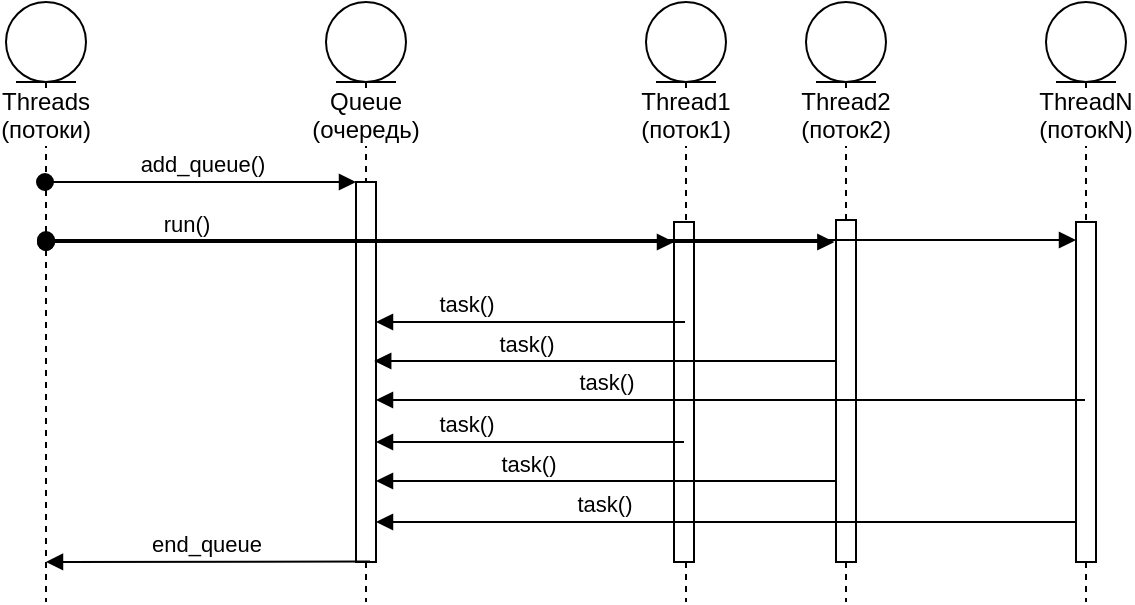 <mxfile version="12.9.13" type="device"><diagram id="FMSEdvW-6Wbf1KgBE4Sh" name="Page-1"><mxGraphModel dx="749" dy="432" grid="1" gridSize="10" guides="1" tooltips="1" connect="1" arrows="1" fold="1" page="1" pageScale="1" pageWidth="827" pageHeight="1169" math="0" shadow="0"><root><mxCell id="0"/><mxCell id="1" parent="0"/><mxCell id="MQBoHKXTm_FC9ijo6R6V-1" value="Threads (потоки)" style="shape=umlLifeline;participant=umlEntity;perimeter=lifelinePerimeter;whiteSpace=wrap;html=1;container=1;collapsible=0;recursiveResize=0;verticalAlign=top;spacingTop=36;labelBackgroundColor=#ffffff;outlineConnect=0;" vertex="1" parent="1"><mxGeometry x="80" y="40" width="40" height="300" as="geometry"/></mxCell><mxCell id="MQBoHKXTm_FC9ijo6R6V-2" value="Queue (очередь)" style="shape=umlLifeline;participant=umlEntity;perimeter=lifelinePerimeter;whiteSpace=wrap;html=1;container=1;collapsible=0;recursiveResize=0;verticalAlign=top;spacingTop=36;labelBackgroundColor=#ffffff;outlineConnect=0;" vertex="1" parent="1"><mxGeometry x="240" y="40" width="40" height="300" as="geometry"/></mxCell><mxCell id="MQBoHKXTm_FC9ijo6R6V-6" value="" style="html=1;points=[];perimeter=orthogonalPerimeter;" vertex="1" parent="MQBoHKXTm_FC9ijo6R6V-2"><mxGeometry x="15" y="90" width="10" height="190" as="geometry"/></mxCell><mxCell id="MQBoHKXTm_FC9ijo6R6V-3" value="Thread1&lt;br&gt;(поток1)" style="shape=umlLifeline;participant=umlEntity;perimeter=lifelinePerimeter;whiteSpace=wrap;html=1;container=1;collapsible=0;recursiveResize=0;verticalAlign=top;spacingTop=36;labelBackgroundColor=#ffffff;outlineConnect=0;" vertex="1" parent="1"><mxGeometry x="400" y="40" width="40" height="300" as="geometry"/></mxCell><mxCell id="MQBoHKXTm_FC9ijo6R6V-8" value="" style="html=1;points=[];perimeter=orthogonalPerimeter;" vertex="1" parent="MQBoHKXTm_FC9ijo6R6V-3"><mxGeometry x="14" y="110" width="10" height="170" as="geometry"/></mxCell><mxCell id="MQBoHKXTm_FC9ijo6R6V-4" value="Thread2&lt;br&gt;(поток2)" style="shape=umlLifeline;participant=umlEntity;perimeter=lifelinePerimeter;whiteSpace=wrap;html=1;container=1;collapsible=0;recursiveResize=0;verticalAlign=top;spacingTop=36;labelBackgroundColor=#ffffff;outlineConnect=0;" vertex="1" parent="1"><mxGeometry x="480" y="40" width="40" height="300" as="geometry"/></mxCell><mxCell id="MQBoHKXTm_FC9ijo6R6V-12" value="" style="html=1;points=[];perimeter=orthogonalPerimeter;" vertex="1" parent="MQBoHKXTm_FC9ijo6R6V-4"><mxGeometry x="15" y="109" width="10" height="171" as="geometry"/></mxCell><mxCell id="MQBoHKXTm_FC9ijo6R6V-5" value="ThreadN&lt;br&gt;(потокN)" style="shape=umlLifeline;participant=umlEntity;perimeter=lifelinePerimeter;whiteSpace=wrap;html=1;container=1;collapsible=0;recursiveResize=0;verticalAlign=top;spacingTop=36;labelBackgroundColor=#ffffff;outlineConnect=0;" vertex="1" parent="1"><mxGeometry x="600" y="40" width="40" height="300" as="geometry"/></mxCell><mxCell id="MQBoHKXTm_FC9ijo6R6V-13" value="" style="html=1;points=[];perimeter=orthogonalPerimeter;" vertex="1" parent="MQBoHKXTm_FC9ijo6R6V-5"><mxGeometry x="15" y="110" width="10" height="170" as="geometry"/></mxCell><mxCell id="MQBoHKXTm_FC9ijo6R6V-7" value="add_queue()" style="html=1;verticalAlign=bottom;startArrow=oval;endArrow=block;startSize=8;" edge="1" target="MQBoHKXTm_FC9ijo6R6V-6" parent="1"><mxGeometry relative="1" as="geometry"><mxPoint x="99.5" y="130" as="sourcePoint"/><Array as="points"><mxPoint x="230" y="130"/></Array></mxGeometry></mxCell><mxCell id="MQBoHKXTm_FC9ijo6R6V-9" value="run()" style="html=1;verticalAlign=bottom;startArrow=oval;endArrow=block;startSize=8;" edge="1" target="MQBoHKXTm_FC9ijo6R6V-8" parent="1" source="MQBoHKXTm_FC9ijo6R6V-1"><mxGeometry x="-0.553" relative="1" as="geometry"><mxPoint x="240" y="410" as="sourcePoint"/><Array as="points"><mxPoint x="280" y="160"/><mxPoint x="400" y="160"/></Array><mxPoint as="offset"/></mxGeometry></mxCell><mxCell id="MQBoHKXTm_FC9ijo6R6V-14" value="" style="html=1;verticalAlign=bottom;startArrow=oval;endArrow=block;startSize=8;" edge="1" parent="1" source="MQBoHKXTm_FC9ijo6R6V-1"><mxGeometry x="-0.553" relative="1" as="geometry"><mxPoint x="100" y="160" as="sourcePoint"/><mxPoint x="494.19" y="160" as="targetPoint"/><Array as="points"><mxPoint x="360.19" y="160"/><mxPoint x="480.19" y="160"/></Array><mxPoint as="offset"/></mxGeometry></mxCell><mxCell id="MQBoHKXTm_FC9ijo6R6V-16" value="" style="html=1;verticalAlign=bottom;startArrow=oval;endArrow=block;startSize=8;" edge="1" parent="1" source="MQBoHKXTm_FC9ijo6R6V-1"><mxGeometry x="-0.553" relative="1" as="geometry"><mxPoint x="110" y="159" as="sourcePoint"/><mxPoint x="615" y="159" as="targetPoint"/><Array as="points"><mxPoint x="370" y="159"/></Array><mxPoint as="offset"/></mxGeometry></mxCell><mxCell id="MQBoHKXTm_FC9ijo6R6V-18" value="task()" style="html=1;verticalAlign=bottom;endArrow=block;" edge="1" parent="1" source="MQBoHKXTm_FC9ijo6R6V-3" target="MQBoHKXTm_FC9ijo6R6V-6"><mxGeometry x="0.417" width="80" relative="1" as="geometry"><mxPoint x="300" y="250" as="sourcePoint"/><mxPoint x="380" y="250" as="targetPoint"/><Array as="points"><mxPoint x="350" y="200"/></Array><mxPoint as="offset"/></mxGeometry></mxCell><mxCell id="MQBoHKXTm_FC9ijo6R6V-19" value="task()" style="html=1;verticalAlign=bottom;endArrow=block;entryX=0.91;entryY=0.45;entryDx=0;entryDy=0;entryPerimeter=0;" edge="1" parent="1"><mxGeometry x="0.343" width="80" relative="1" as="geometry"><mxPoint x="495" y="219.5" as="sourcePoint"/><mxPoint x="264.1" y="219.5" as="targetPoint"/><Array as="points"/><mxPoint as="offset"/></mxGeometry></mxCell><mxCell id="MQBoHKXTm_FC9ijo6R6V-20" value="task()" style="html=1;verticalAlign=bottom;endArrow=block;" edge="1" parent="1"><mxGeometry x="0.351" width="80" relative="1" as="geometry"><mxPoint x="619.5" y="239" as="sourcePoint"/><mxPoint x="265" y="239" as="targetPoint"/><Array as="points"/><mxPoint as="offset"/></mxGeometry></mxCell><mxCell id="MQBoHKXTm_FC9ijo6R6V-21" value="task()" style="html=1;verticalAlign=bottom;endArrow=block;" edge="1" parent="1" target="MQBoHKXTm_FC9ijo6R6V-6"><mxGeometry x="0.417" width="80" relative="1" as="geometry"><mxPoint x="419" y="260" as="sourcePoint"/><mxPoint x="270" y="270" as="targetPoint"/><Array as="points"/><mxPoint as="offset"/></mxGeometry></mxCell><mxCell id="MQBoHKXTm_FC9ijo6R6V-22" value="task()" style="html=1;verticalAlign=bottom;endArrow=block;" edge="1" parent="1"><mxGeometry x="0.343" width="80" relative="1" as="geometry"><mxPoint x="495" y="279.5" as="sourcePoint"/><mxPoint x="265" y="279.5" as="targetPoint"/><Array as="points"/><mxPoint as="offset"/></mxGeometry></mxCell><mxCell id="MQBoHKXTm_FC9ijo6R6V-23" value="task()" style="html=1;verticalAlign=bottom;endArrow=block;" edge="1" parent="1"><mxGeometry x="0.351" width="80" relative="1" as="geometry"><mxPoint x="615" y="300" as="sourcePoint"/><mxPoint x="265" y="300" as="targetPoint"/><Array as="points"/><mxPoint as="offset"/></mxGeometry></mxCell><mxCell id="MQBoHKXTm_FC9ijo6R6V-24" value="end_queue" style="html=1;verticalAlign=bottom;endArrow=block;exitX=0.703;exitY=0.999;exitDx=0;exitDy=0;exitPerimeter=0;" edge="1" parent="1" source="MQBoHKXTm_FC9ijo6R6V-6" target="MQBoHKXTm_FC9ijo6R6V-1"><mxGeometry x="0.011" width="80" relative="1" as="geometry"><mxPoint x="429.5" y="210" as="sourcePoint"/><mxPoint x="275" y="210" as="targetPoint"/><Array as="points"><mxPoint x="100" y="320"/></Array><mxPoint as="offset"/></mxGeometry></mxCell></root></mxGraphModel></diagram></mxfile>